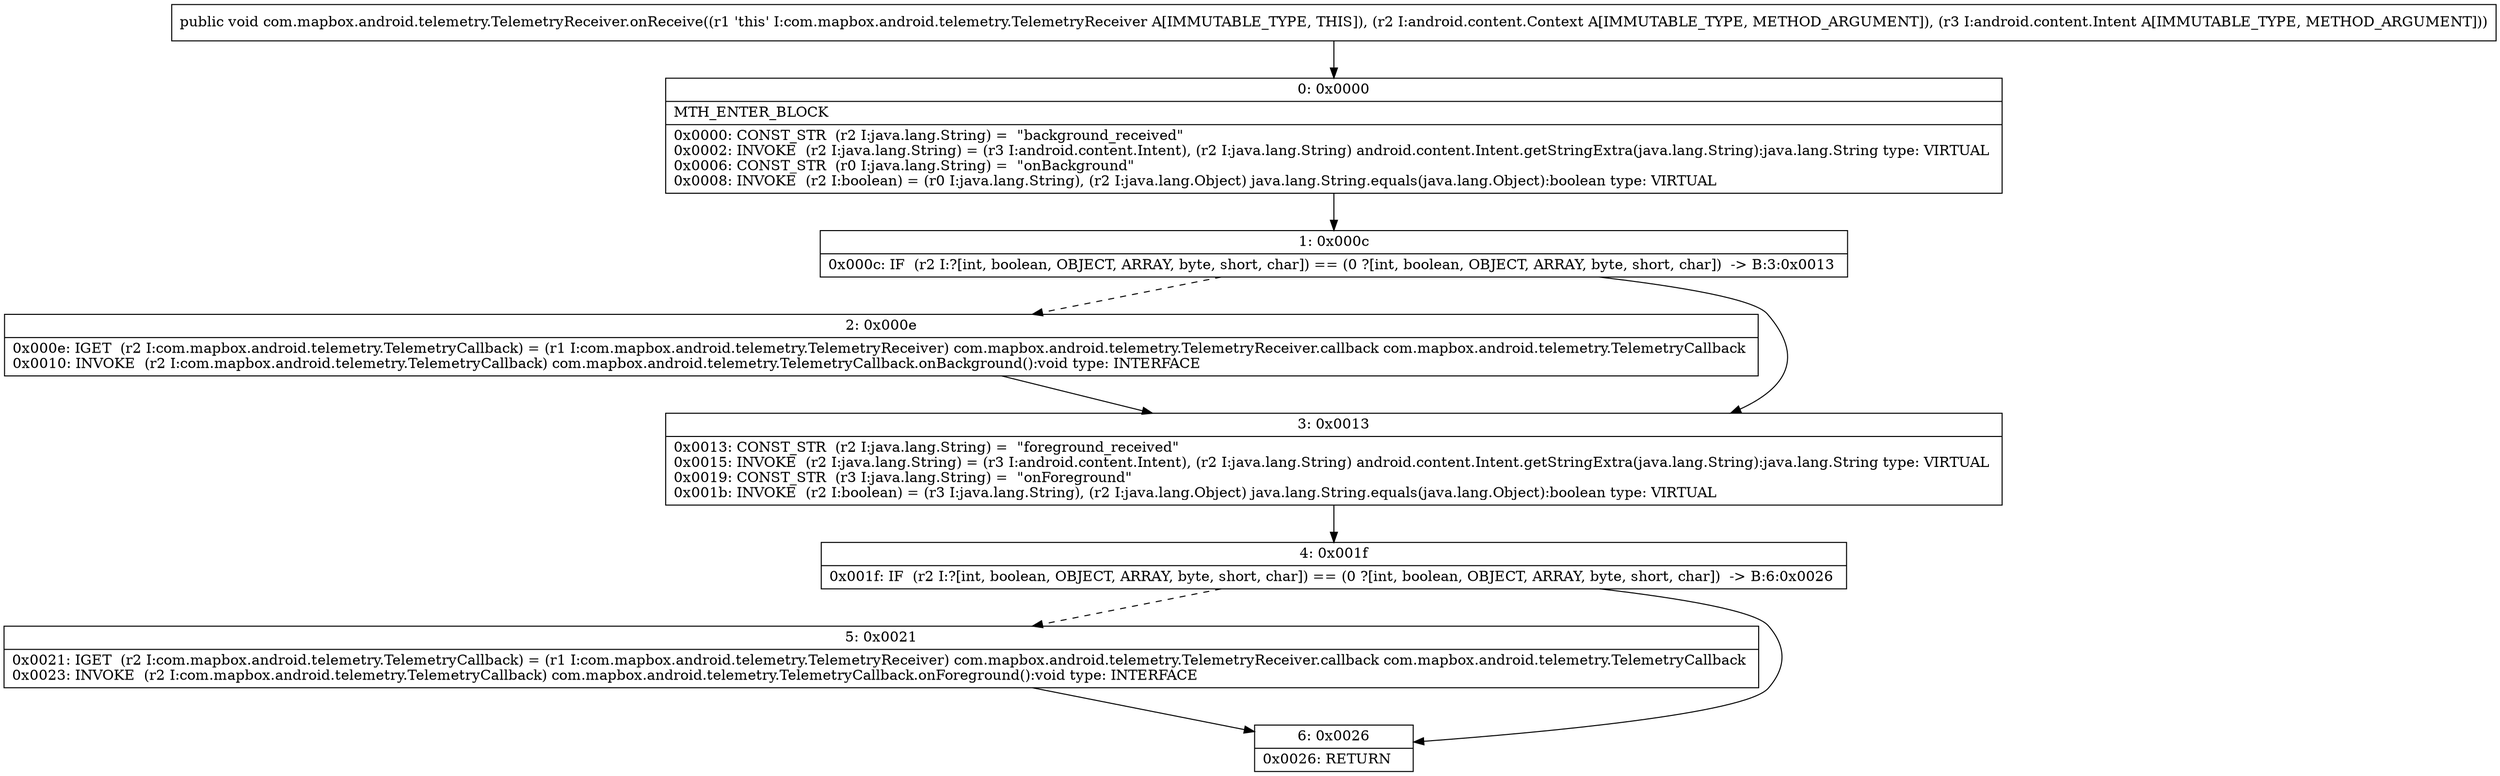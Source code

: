 digraph "CFG forcom.mapbox.android.telemetry.TelemetryReceiver.onReceive(Landroid\/content\/Context;Landroid\/content\/Intent;)V" {
Node_0 [shape=record,label="{0\:\ 0x0000|MTH_ENTER_BLOCK\l|0x0000: CONST_STR  (r2 I:java.lang.String) =  \"background_received\" \l0x0002: INVOKE  (r2 I:java.lang.String) = (r3 I:android.content.Intent), (r2 I:java.lang.String) android.content.Intent.getStringExtra(java.lang.String):java.lang.String type: VIRTUAL \l0x0006: CONST_STR  (r0 I:java.lang.String) =  \"onBackground\" \l0x0008: INVOKE  (r2 I:boolean) = (r0 I:java.lang.String), (r2 I:java.lang.Object) java.lang.String.equals(java.lang.Object):boolean type: VIRTUAL \l}"];
Node_1 [shape=record,label="{1\:\ 0x000c|0x000c: IF  (r2 I:?[int, boolean, OBJECT, ARRAY, byte, short, char]) == (0 ?[int, boolean, OBJECT, ARRAY, byte, short, char])  \-\> B:3:0x0013 \l}"];
Node_2 [shape=record,label="{2\:\ 0x000e|0x000e: IGET  (r2 I:com.mapbox.android.telemetry.TelemetryCallback) = (r1 I:com.mapbox.android.telemetry.TelemetryReceiver) com.mapbox.android.telemetry.TelemetryReceiver.callback com.mapbox.android.telemetry.TelemetryCallback \l0x0010: INVOKE  (r2 I:com.mapbox.android.telemetry.TelemetryCallback) com.mapbox.android.telemetry.TelemetryCallback.onBackground():void type: INTERFACE \l}"];
Node_3 [shape=record,label="{3\:\ 0x0013|0x0013: CONST_STR  (r2 I:java.lang.String) =  \"foreground_received\" \l0x0015: INVOKE  (r2 I:java.lang.String) = (r3 I:android.content.Intent), (r2 I:java.lang.String) android.content.Intent.getStringExtra(java.lang.String):java.lang.String type: VIRTUAL \l0x0019: CONST_STR  (r3 I:java.lang.String) =  \"onForeground\" \l0x001b: INVOKE  (r2 I:boolean) = (r3 I:java.lang.String), (r2 I:java.lang.Object) java.lang.String.equals(java.lang.Object):boolean type: VIRTUAL \l}"];
Node_4 [shape=record,label="{4\:\ 0x001f|0x001f: IF  (r2 I:?[int, boolean, OBJECT, ARRAY, byte, short, char]) == (0 ?[int, boolean, OBJECT, ARRAY, byte, short, char])  \-\> B:6:0x0026 \l}"];
Node_5 [shape=record,label="{5\:\ 0x0021|0x0021: IGET  (r2 I:com.mapbox.android.telemetry.TelemetryCallback) = (r1 I:com.mapbox.android.telemetry.TelemetryReceiver) com.mapbox.android.telemetry.TelemetryReceiver.callback com.mapbox.android.telemetry.TelemetryCallback \l0x0023: INVOKE  (r2 I:com.mapbox.android.telemetry.TelemetryCallback) com.mapbox.android.telemetry.TelemetryCallback.onForeground():void type: INTERFACE \l}"];
Node_6 [shape=record,label="{6\:\ 0x0026|0x0026: RETURN   \l}"];
MethodNode[shape=record,label="{public void com.mapbox.android.telemetry.TelemetryReceiver.onReceive((r1 'this' I:com.mapbox.android.telemetry.TelemetryReceiver A[IMMUTABLE_TYPE, THIS]), (r2 I:android.content.Context A[IMMUTABLE_TYPE, METHOD_ARGUMENT]), (r3 I:android.content.Intent A[IMMUTABLE_TYPE, METHOD_ARGUMENT])) }"];
MethodNode -> Node_0;
Node_0 -> Node_1;
Node_1 -> Node_2[style=dashed];
Node_1 -> Node_3;
Node_2 -> Node_3;
Node_3 -> Node_4;
Node_4 -> Node_5[style=dashed];
Node_4 -> Node_6;
Node_5 -> Node_6;
}

